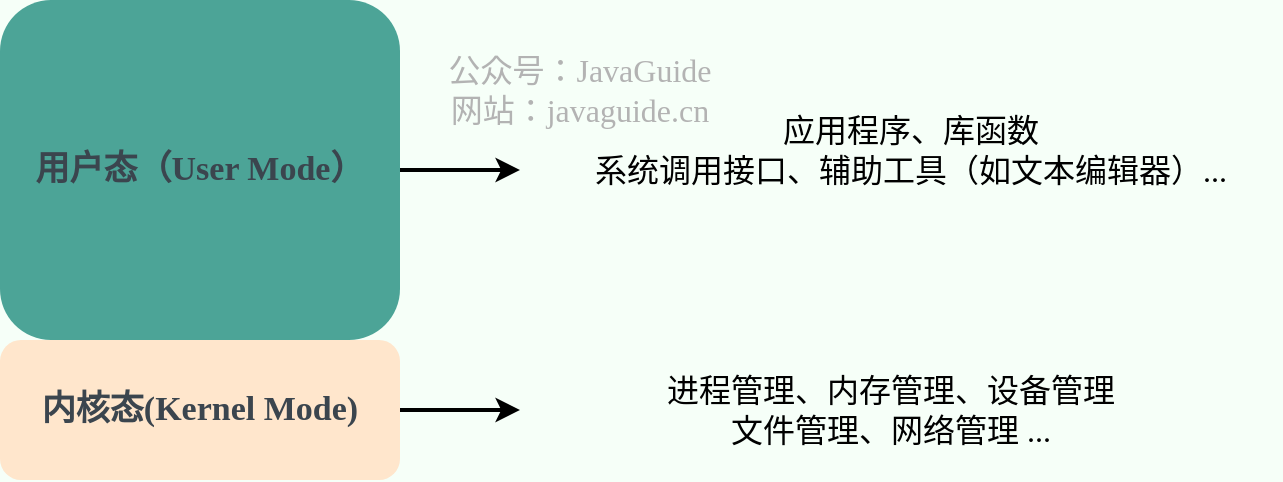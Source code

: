 <mxfile version="20.3.0" type="device"><diagram id="P8E7oDqwfVw1rBaxzz4C" name="Page-1"><mxGraphModel dx="1106" dy="789" grid="1" gridSize="10" guides="1" tooltips="1" connect="1" arrows="1" fold="1" page="1" pageScale="1" pageWidth="827" pageHeight="1169" background="#F6FFF8" math="0" shadow="0"><root><mxCell id="0"/><mxCell id="1" parent="0"/><mxCell id="AnwC1VOyvn23zhP1hHlW-4" style="edgeStyle=orthogonalEdgeStyle;rounded=0;orthogonalLoop=1;jettySize=auto;html=1;fontSize=12;strokeWidth=2;fontFamily=JetBrains Mono;fontSource=https%3A%2F%2Ffonts.googleapis.com%2Fcss%3Ffamily%3DJetBrains%2BMono;" edge="1" parent="1" source="AnwC1VOyvn23zhP1hHlW-2"><mxGeometry relative="1" as="geometry"><mxPoint x="369" y="245" as="targetPoint"/></mxGeometry></mxCell><mxCell id="AnwC1VOyvn23zhP1hHlW-2" value="&lt;strong style=&quot;box-sizing: border-box; caret-color: rgb(59, 69, 78); color: rgb(59, 69, 78); font-size: 17px; orphans: 4; text-align: left; text-size-adjust: auto;&quot;&gt;用户态（&lt;strong style=&quot;box-sizing: border-box; text-size-adjust: auto;&quot;&gt;&lt;span style=&quot;box-sizing: border-box;&quot; class=&quot;md-plain&quot;&gt;User Mode&lt;/span&gt;&lt;/strong&gt;）&lt;/strong&gt;" style="rounded=1;whiteSpace=wrap;html=1;fontSize=15;fillColor=#4CA497;strokeColor=none;fontFamily=JetBrains Mono;fontSource=https%3A%2F%2Ffonts.googleapis.com%2Fcss%3Ffamily%3DJetBrains%2BMono;" vertex="1" parent="1"><mxGeometry x="109" y="160" width="200" height="170" as="geometry"/></mxCell><mxCell id="AnwC1VOyvn23zhP1hHlW-6" style="edgeStyle=orthogonalEdgeStyle;rounded=0;orthogonalLoop=1;jettySize=auto;html=1;strokeWidth=2;fontFamily=JetBrains Mono;fontSource=https%3A%2F%2Ffonts.googleapis.com%2Fcss%3Ffamily%3DJetBrains%2BMono;" edge="1" parent="1" source="AnwC1VOyvn23zhP1hHlW-3"><mxGeometry relative="1" as="geometry"><mxPoint x="369" y="365" as="targetPoint"/></mxGeometry></mxCell><mxCell id="AnwC1VOyvn23zhP1hHlW-3" value="&lt;strong style=&quot;box-sizing: border-box; caret-color: rgb(59, 69, 78); color: rgb(59, 69, 78); font-size: 17px; orphans: 4; text-align: left; text-size-adjust: auto;&quot;&gt;内核态(Kernel Mode)&lt;/strong&gt;" style="rounded=1;whiteSpace=wrap;html=1;fontSize=15;fillColor=#ffe6cc;strokeColor=none;fontFamily=JetBrains Mono;fontSource=https%3A%2F%2Ffonts.googleapis.com%2Fcss%3Ffamily%3DJetBrains%2BMono;" vertex="1" parent="1"><mxGeometry x="109" y="330" width="200" height="70" as="geometry"/></mxCell><mxCell id="AnwC1VOyvn23zhP1hHlW-5" value="应用程序、库函数&lt;br style=&quot;font-size: 16px;&quot;&gt;系统调用接口、辅助工具（如文本编辑器）..." style="text;html=1;strokeColor=none;fillColor=none;align=center;verticalAlign=middle;whiteSpace=wrap;rounded=0;fontSize=16;fontFamily=JetBrains Mono;fontSource=https%3A%2F%2Ffonts.googleapis.com%2Fcss%3Ffamily%3DJetBrains%2BMono;" vertex="1" parent="1"><mxGeometry x="389" y="220" width="351" height="30" as="geometry"/></mxCell><mxCell id="AnwC1VOyvn23zhP1hHlW-8" value="进程管理、内存管理、设备管理&lt;br style=&quot;font-size: 16px;&quot;&gt;文件管理、网络管理 ..." style="text;html=1;strokeColor=none;fillColor=none;align=center;verticalAlign=middle;whiteSpace=wrap;rounded=0;fontSize=16;fontFamily=JetBrains Mono;fontSource=https%3A%2F%2Ffonts.googleapis.com%2Fcss%3Ffamily%3DJetBrains%2BMono;" vertex="1" parent="1"><mxGeometry x="358.5" y="350" width="391" height="30" as="geometry"/></mxCell><mxCell id="AnwC1VOyvn23zhP1hHlW-9" value="&lt;font style=&quot;font-size: 16px;&quot;&gt;公众号：JavaGuide&lt;br style=&quot;font-size: 16px;&quot;&gt;网站：javaguide.cn&lt;/font&gt;" style="text;html=1;strokeColor=none;fillColor=none;align=center;verticalAlign=middle;whiteSpace=wrap;rounded=0;labelBackgroundColor=none;fontSize=16;fontColor=#B3B3B3;rotation=0;sketch=0;shadow=0;fontFamily=JetBrains Mono;fontSource=https%3A%2F%2Ffonts.googleapis.com%2Fcss%3Ffamily%3DJetBrains%2BMono;" vertex="1" parent="1"><mxGeometry x="309" y="200" width="180" height="10" as="geometry"/></mxCell></root></mxGraphModel></diagram></mxfile>